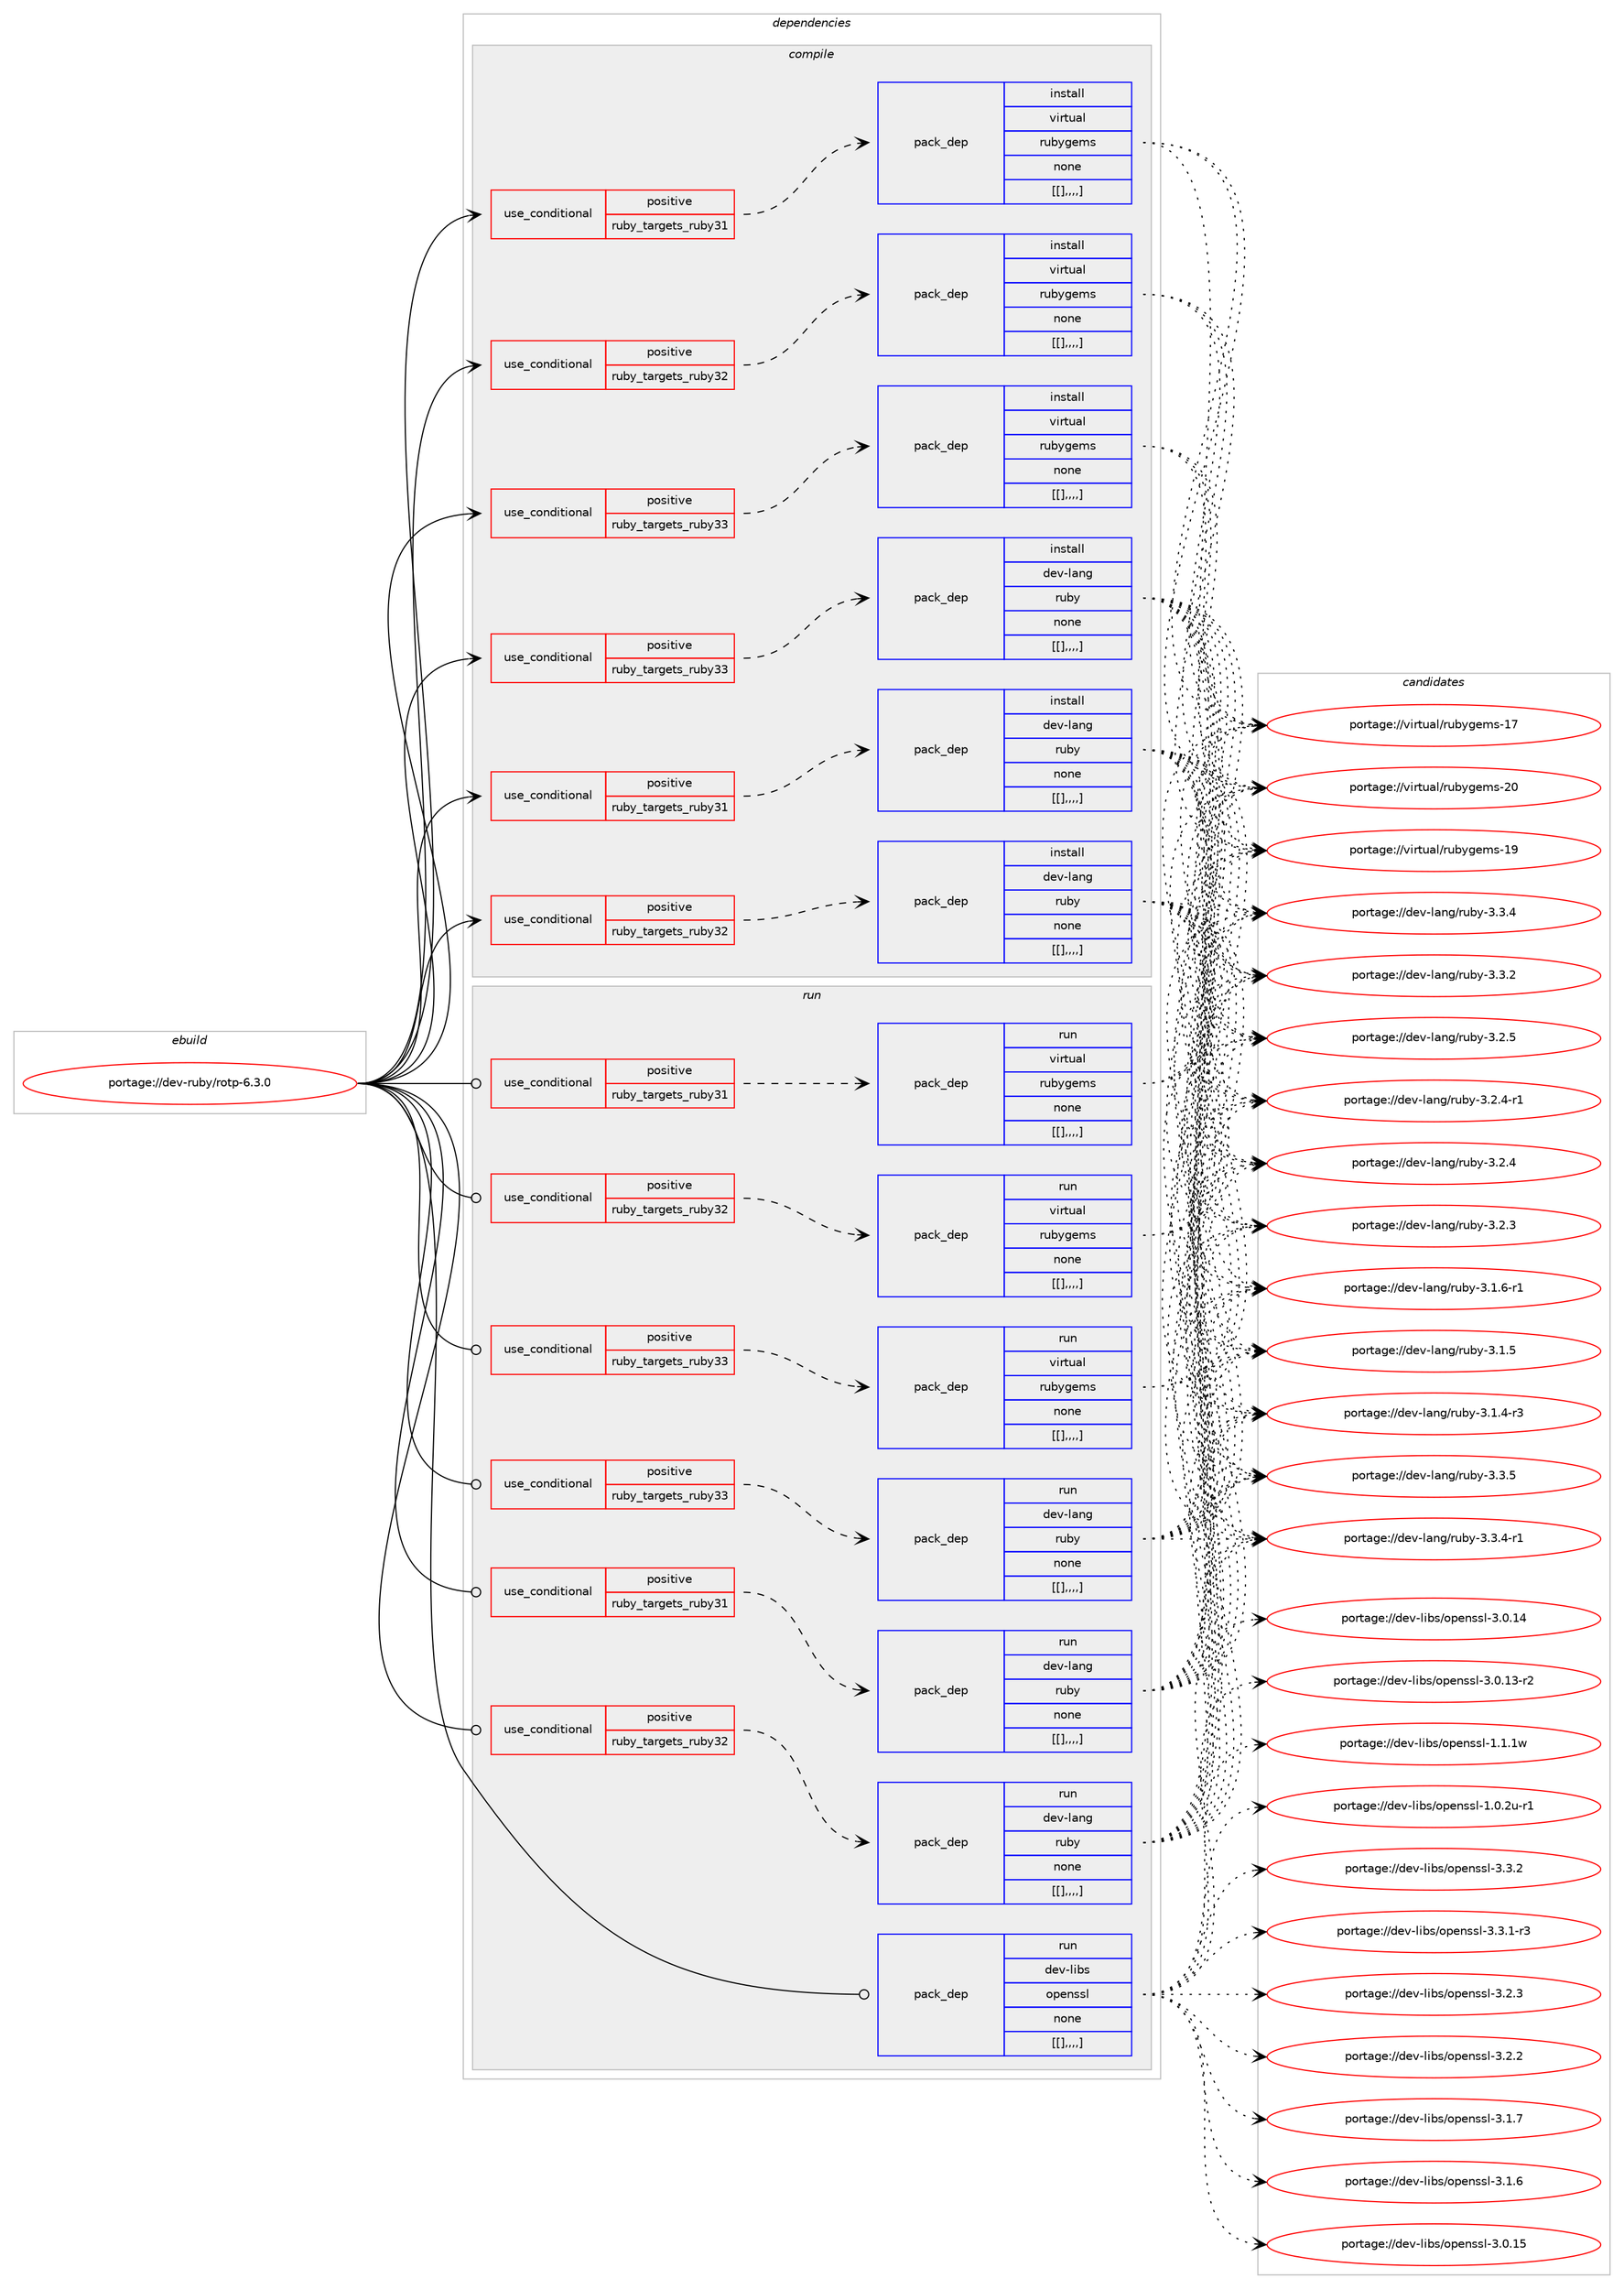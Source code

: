 digraph prolog {

# *************
# Graph options
# *************

newrank=true;
concentrate=true;
compound=true;
graph [rankdir=LR,fontname=Helvetica,fontsize=10,ranksep=1.5];#, ranksep=2.5, nodesep=0.2];
edge  [arrowhead=vee];
node  [fontname=Helvetica,fontsize=10];

# **********
# The ebuild
# **********

subgraph cluster_leftcol {
color=gray;
label=<<i>ebuild</i>>;
id [label="portage://dev-ruby/rotp-6.3.0", color=red, width=4, href="../dev-ruby/rotp-6.3.0.svg"];
}

# ****************
# The dependencies
# ****************

subgraph cluster_midcol {
color=gray;
label=<<i>dependencies</i>>;
subgraph cluster_compile {
fillcolor="#eeeeee";
style=filled;
label=<<i>compile</i>>;
subgraph cond58839 {
dependency209945 [label=<<TABLE BORDER="0" CELLBORDER="1" CELLSPACING="0" CELLPADDING="4"><TR><TD ROWSPAN="3" CELLPADDING="10">use_conditional</TD></TR><TR><TD>positive</TD></TR><TR><TD>ruby_targets_ruby31</TD></TR></TABLE>>, shape=none, color=red];
subgraph pack149647 {
dependency209980 [label=<<TABLE BORDER="0" CELLBORDER="1" CELLSPACING="0" CELLPADDING="4" WIDTH="220"><TR><TD ROWSPAN="6" CELLPADDING="30">pack_dep</TD></TR><TR><TD WIDTH="110">install</TD></TR><TR><TD>dev-lang</TD></TR><TR><TD>ruby</TD></TR><TR><TD>none</TD></TR><TR><TD>[[],,,,]</TD></TR></TABLE>>, shape=none, color=blue];
}
dependency209945:e -> dependency209980:w [weight=20,style="dashed",arrowhead="vee"];
}
id:e -> dependency209945:w [weight=20,style="solid",arrowhead="vee"];
subgraph cond58877 {
dependency210004 [label=<<TABLE BORDER="0" CELLBORDER="1" CELLSPACING="0" CELLPADDING="4"><TR><TD ROWSPAN="3" CELLPADDING="10">use_conditional</TD></TR><TR><TD>positive</TD></TR><TR><TD>ruby_targets_ruby31</TD></TR></TABLE>>, shape=none, color=red];
subgraph pack149676 {
dependency210071 [label=<<TABLE BORDER="0" CELLBORDER="1" CELLSPACING="0" CELLPADDING="4" WIDTH="220"><TR><TD ROWSPAN="6" CELLPADDING="30">pack_dep</TD></TR><TR><TD WIDTH="110">install</TD></TR><TR><TD>virtual</TD></TR><TR><TD>rubygems</TD></TR><TR><TD>none</TD></TR><TR><TD>[[],,,,]</TD></TR></TABLE>>, shape=none, color=blue];
}
dependency210004:e -> dependency210071:w [weight=20,style="dashed",arrowhead="vee"];
}
id:e -> dependency210004:w [weight=20,style="solid",arrowhead="vee"];
subgraph cond58914 {
dependency210176 [label=<<TABLE BORDER="0" CELLBORDER="1" CELLSPACING="0" CELLPADDING="4"><TR><TD ROWSPAN="3" CELLPADDING="10">use_conditional</TD></TR><TR><TD>positive</TD></TR><TR><TD>ruby_targets_ruby32</TD></TR></TABLE>>, shape=none, color=red];
subgraph pack149777 {
dependency210209 [label=<<TABLE BORDER="0" CELLBORDER="1" CELLSPACING="0" CELLPADDING="4" WIDTH="220"><TR><TD ROWSPAN="6" CELLPADDING="30">pack_dep</TD></TR><TR><TD WIDTH="110">install</TD></TR><TR><TD>dev-lang</TD></TR><TR><TD>ruby</TD></TR><TR><TD>none</TD></TR><TR><TD>[[],,,,]</TD></TR></TABLE>>, shape=none, color=blue];
}
dependency210176:e -> dependency210209:w [weight=20,style="dashed",arrowhead="vee"];
}
id:e -> dependency210176:w [weight=20,style="solid",arrowhead="vee"];
subgraph cond58982 {
dependency210240 [label=<<TABLE BORDER="0" CELLBORDER="1" CELLSPACING="0" CELLPADDING="4"><TR><TD ROWSPAN="3" CELLPADDING="10">use_conditional</TD></TR><TR><TD>positive</TD></TR><TR><TD>ruby_targets_ruby32</TD></TR></TABLE>>, shape=none, color=red];
subgraph pack149795 {
dependency210253 [label=<<TABLE BORDER="0" CELLBORDER="1" CELLSPACING="0" CELLPADDING="4" WIDTH="220"><TR><TD ROWSPAN="6" CELLPADDING="30">pack_dep</TD></TR><TR><TD WIDTH="110">install</TD></TR><TR><TD>virtual</TD></TR><TR><TD>rubygems</TD></TR><TR><TD>none</TD></TR><TR><TD>[[],,,,]</TD></TR></TABLE>>, shape=none, color=blue];
}
dependency210240:e -> dependency210253:w [weight=20,style="dashed",arrowhead="vee"];
}
id:e -> dependency210240:w [weight=20,style="solid",arrowhead="vee"];
subgraph cond59009 {
dependency210274 [label=<<TABLE BORDER="0" CELLBORDER="1" CELLSPACING="0" CELLPADDING="4"><TR><TD ROWSPAN="3" CELLPADDING="10">use_conditional</TD></TR><TR><TD>positive</TD></TR><TR><TD>ruby_targets_ruby33</TD></TR></TABLE>>, shape=none, color=red];
subgraph pack149817 {
dependency210277 [label=<<TABLE BORDER="0" CELLBORDER="1" CELLSPACING="0" CELLPADDING="4" WIDTH="220"><TR><TD ROWSPAN="6" CELLPADDING="30">pack_dep</TD></TR><TR><TD WIDTH="110">install</TD></TR><TR><TD>dev-lang</TD></TR><TR><TD>ruby</TD></TR><TR><TD>none</TD></TR><TR><TD>[[],,,,]</TD></TR></TABLE>>, shape=none, color=blue];
}
dependency210274:e -> dependency210277:w [weight=20,style="dashed",arrowhead="vee"];
}
id:e -> dependency210274:w [weight=20,style="solid",arrowhead="vee"];
subgraph cond59014 {
dependency210343 [label=<<TABLE BORDER="0" CELLBORDER="1" CELLSPACING="0" CELLPADDING="4"><TR><TD ROWSPAN="3" CELLPADDING="10">use_conditional</TD></TR><TR><TD>positive</TD></TR><TR><TD>ruby_targets_ruby33</TD></TR></TABLE>>, shape=none, color=red];
subgraph pack149895 {
dependency210433 [label=<<TABLE BORDER="0" CELLBORDER="1" CELLSPACING="0" CELLPADDING="4" WIDTH="220"><TR><TD ROWSPAN="6" CELLPADDING="30">pack_dep</TD></TR><TR><TD WIDTH="110">install</TD></TR><TR><TD>virtual</TD></TR><TR><TD>rubygems</TD></TR><TR><TD>none</TD></TR><TR><TD>[[],,,,]</TD></TR></TABLE>>, shape=none, color=blue];
}
dependency210343:e -> dependency210433:w [weight=20,style="dashed",arrowhead="vee"];
}
id:e -> dependency210343:w [weight=20,style="solid",arrowhead="vee"];
}
subgraph cluster_compileandrun {
fillcolor="#eeeeee";
style=filled;
label=<<i>compile and run</i>>;
}
subgraph cluster_run {
fillcolor="#eeeeee";
style=filled;
label=<<i>run</i>>;
subgraph cond59092 {
dependency210456 [label=<<TABLE BORDER="0" CELLBORDER="1" CELLSPACING="0" CELLPADDING="4"><TR><TD ROWSPAN="3" CELLPADDING="10">use_conditional</TD></TR><TR><TD>positive</TD></TR><TR><TD>ruby_targets_ruby31</TD></TR></TABLE>>, shape=none, color=red];
subgraph pack149908 {
dependency210471 [label=<<TABLE BORDER="0" CELLBORDER="1" CELLSPACING="0" CELLPADDING="4" WIDTH="220"><TR><TD ROWSPAN="6" CELLPADDING="30">pack_dep</TD></TR><TR><TD WIDTH="110">run</TD></TR><TR><TD>dev-lang</TD></TR><TR><TD>ruby</TD></TR><TR><TD>none</TD></TR><TR><TD>[[],,,,]</TD></TR></TABLE>>, shape=none, color=blue];
}
dependency210456:e -> dependency210471:w [weight=20,style="dashed",arrowhead="vee"];
}
id:e -> dependency210456:w [weight=20,style="solid",arrowhead="odot"];
subgraph cond59101 {
dependency210479 [label=<<TABLE BORDER="0" CELLBORDER="1" CELLSPACING="0" CELLPADDING="4"><TR><TD ROWSPAN="3" CELLPADDING="10">use_conditional</TD></TR><TR><TD>positive</TD></TR><TR><TD>ruby_targets_ruby31</TD></TR></TABLE>>, shape=none, color=red];
subgraph pack149925 {
dependency210481 [label=<<TABLE BORDER="0" CELLBORDER="1" CELLSPACING="0" CELLPADDING="4" WIDTH="220"><TR><TD ROWSPAN="6" CELLPADDING="30">pack_dep</TD></TR><TR><TD WIDTH="110">run</TD></TR><TR><TD>virtual</TD></TR><TR><TD>rubygems</TD></TR><TR><TD>none</TD></TR><TR><TD>[[],,,,]</TD></TR></TABLE>>, shape=none, color=blue];
}
dependency210479:e -> dependency210481:w [weight=20,style="dashed",arrowhead="vee"];
}
id:e -> dependency210479:w [weight=20,style="solid",arrowhead="odot"];
subgraph cond59106 {
dependency210484 [label=<<TABLE BORDER="0" CELLBORDER="1" CELLSPACING="0" CELLPADDING="4"><TR><TD ROWSPAN="3" CELLPADDING="10">use_conditional</TD></TR><TR><TD>positive</TD></TR><TR><TD>ruby_targets_ruby32</TD></TR></TABLE>>, shape=none, color=red];
subgraph pack149928 {
dependency210488 [label=<<TABLE BORDER="0" CELLBORDER="1" CELLSPACING="0" CELLPADDING="4" WIDTH="220"><TR><TD ROWSPAN="6" CELLPADDING="30">pack_dep</TD></TR><TR><TD WIDTH="110">run</TD></TR><TR><TD>dev-lang</TD></TR><TR><TD>ruby</TD></TR><TR><TD>none</TD></TR><TR><TD>[[],,,,]</TD></TR></TABLE>>, shape=none, color=blue];
}
dependency210484:e -> dependency210488:w [weight=20,style="dashed",arrowhead="vee"];
}
id:e -> dependency210484:w [weight=20,style="solid",arrowhead="odot"];
subgraph cond59130 {
dependency210563 [label=<<TABLE BORDER="0" CELLBORDER="1" CELLSPACING="0" CELLPADDING="4"><TR><TD ROWSPAN="3" CELLPADDING="10">use_conditional</TD></TR><TR><TD>positive</TD></TR><TR><TD>ruby_targets_ruby32</TD></TR></TABLE>>, shape=none, color=red];
subgraph pack149981 {
dependency210620 [label=<<TABLE BORDER="0" CELLBORDER="1" CELLSPACING="0" CELLPADDING="4" WIDTH="220"><TR><TD ROWSPAN="6" CELLPADDING="30">pack_dep</TD></TR><TR><TD WIDTH="110">run</TD></TR><TR><TD>virtual</TD></TR><TR><TD>rubygems</TD></TR><TR><TD>none</TD></TR><TR><TD>[[],,,,]</TD></TR></TABLE>>, shape=none, color=blue];
}
dependency210563:e -> dependency210620:w [weight=20,style="dashed",arrowhead="vee"];
}
id:e -> dependency210563:w [weight=20,style="solid",arrowhead="odot"];
subgraph cond59184 {
dependency210656 [label=<<TABLE BORDER="0" CELLBORDER="1" CELLSPACING="0" CELLPADDING="4"><TR><TD ROWSPAN="3" CELLPADDING="10">use_conditional</TD></TR><TR><TD>positive</TD></TR><TR><TD>ruby_targets_ruby33</TD></TR></TABLE>>, shape=none, color=red];
subgraph pack150028 {
dependency210695 [label=<<TABLE BORDER="0" CELLBORDER="1" CELLSPACING="0" CELLPADDING="4" WIDTH="220"><TR><TD ROWSPAN="6" CELLPADDING="30">pack_dep</TD></TR><TR><TD WIDTH="110">run</TD></TR><TR><TD>dev-lang</TD></TR><TR><TD>ruby</TD></TR><TR><TD>none</TD></TR><TR><TD>[[],,,,]</TD></TR></TABLE>>, shape=none, color=blue];
}
dependency210656:e -> dependency210695:w [weight=20,style="dashed",arrowhead="vee"];
}
id:e -> dependency210656:w [weight=20,style="solid",arrowhead="odot"];
subgraph cond59214 {
dependency210725 [label=<<TABLE BORDER="0" CELLBORDER="1" CELLSPACING="0" CELLPADDING="4"><TR><TD ROWSPAN="3" CELLPADDING="10">use_conditional</TD></TR><TR><TD>positive</TD></TR><TR><TD>ruby_targets_ruby33</TD></TR></TABLE>>, shape=none, color=red];
subgraph pack150050 {
dependency210728 [label=<<TABLE BORDER="0" CELLBORDER="1" CELLSPACING="0" CELLPADDING="4" WIDTH="220"><TR><TD ROWSPAN="6" CELLPADDING="30">pack_dep</TD></TR><TR><TD WIDTH="110">run</TD></TR><TR><TD>virtual</TD></TR><TR><TD>rubygems</TD></TR><TR><TD>none</TD></TR><TR><TD>[[],,,,]</TD></TR></TABLE>>, shape=none, color=blue];
}
dependency210725:e -> dependency210728:w [weight=20,style="dashed",arrowhead="vee"];
}
id:e -> dependency210725:w [weight=20,style="solid",arrowhead="odot"];
subgraph pack150052 {
dependency210765 [label=<<TABLE BORDER="0" CELLBORDER="1" CELLSPACING="0" CELLPADDING="4" WIDTH="220"><TR><TD ROWSPAN="6" CELLPADDING="30">pack_dep</TD></TR><TR><TD WIDTH="110">run</TD></TR><TR><TD>dev-libs</TD></TR><TR><TD>openssl</TD></TR><TR><TD>none</TD></TR><TR><TD>[[],,,,]</TD></TR></TABLE>>, shape=none, color=blue];
}
id:e -> dependency210765:w [weight=20,style="solid",arrowhead="odot"];
}
}

# **************
# The candidates
# **************

subgraph cluster_choices {
rank=same;
color=gray;
label=<<i>candidates</i>>;

subgraph choice149661 {
color=black;
nodesep=1;
choice10010111845108971101034711411798121455146514653 [label="portage://dev-lang/ruby-3.3.5", color=red, width=4,href="../dev-lang/ruby-3.3.5.svg"];
choice100101118451089711010347114117981214551465146524511449 [label="portage://dev-lang/ruby-3.3.4-r1", color=red, width=4,href="../dev-lang/ruby-3.3.4-r1.svg"];
choice10010111845108971101034711411798121455146514652 [label="portage://dev-lang/ruby-3.3.4", color=red, width=4,href="../dev-lang/ruby-3.3.4.svg"];
choice10010111845108971101034711411798121455146514650 [label="portage://dev-lang/ruby-3.3.2", color=red, width=4,href="../dev-lang/ruby-3.3.2.svg"];
choice10010111845108971101034711411798121455146504653 [label="portage://dev-lang/ruby-3.2.5", color=red, width=4,href="../dev-lang/ruby-3.2.5.svg"];
choice100101118451089711010347114117981214551465046524511449 [label="portage://dev-lang/ruby-3.2.4-r1", color=red, width=4,href="../dev-lang/ruby-3.2.4-r1.svg"];
choice10010111845108971101034711411798121455146504652 [label="portage://dev-lang/ruby-3.2.4", color=red, width=4,href="../dev-lang/ruby-3.2.4.svg"];
choice10010111845108971101034711411798121455146504651 [label="portage://dev-lang/ruby-3.2.3", color=red, width=4,href="../dev-lang/ruby-3.2.3.svg"];
choice100101118451089711010347114117981214551464946544511449 [label="portage://dev-lang/ruby-3.1.6-r1", color=red, width=4,href="../dev-lang/ruby-3.1.6-r1.svg"];
choice10010111845108971101034711411798121455146494653 [label="portage://dev-lang/ruby-3.1.5", color=red, width=4,href="../dev-lang/ruby-3.1.5.svg"];
choice100101118451089711010347114117981214551464946524511451 [label="portage://dev-lang/ruby-3.1.4-r3", color=red, width=4,href="../dev-lang/ruby-3.1.4-r3.svg"];
dependency209980:e -> choice10010111845108971101034711411798121455146514653:w [style=dotted,weight="100"];
dependency209980:e -> choice100101118451089711010347114117981214551465146524511449:w [style=dotted,weight="100"];
dependency209980:e -> choice10010111845108971101034711411798121455146514652:w [style=dotted,weight="100"];
dependency209980:e -> choice10010111845108971101034711411798121455146514650:w [style=dotted,weight="100"];
dependency209980:e -> choice10010111845108971101034711411798121455146504653:w [style=dotted,weight="100"];
dependency209980:e -> choice100101118451089711010347114117981214551465046524511449:w [style=dotted,weight="100"];
dependency209980:e -> choice10010111845108971101034711411798121455146504652:w [style=dotted,weight="100"];
dependency209980:e -> choice10010111845108971101034711411798121455146504651:w [style=dotted,weight="100"];
dependency209980:e -> choice100101118451089711010347114117981214551464946544511449:w [style=dotted,weight="100"];
dependency209980:e -> choice10010111845108971101034711411798121455146494653:w [style=dotted,weight="100"];
dependency209980:e -> choice100101118451089711010347114117981214551464946524511451:w [style=dotted,weight="100"];
}
subgraph choice149668 {
color=black;
nodesep=1;
choice118105114116117971084711411798121103101109115455048 [label="portage://virtual/rubygems-20", color=red, width=4,href="../virtual/rubygems-20.svg"];
choice118105114116117971084711411798121103101109115454957 [label="portage://virtual/rubygems-19", color=red, width=4,href="../virtual/rubygems-19.svg"];
choice118105114116117971084711411798121103101109115454955 [label="portage://virtual/rubygems-17", color=red, width=4,href="../virtual/rubygems-17.svg"];
dependency210071:e -> choice118105114116117971084711411798121103101109115455048:w [style=dotted,weight="100"];
dependency210071:e -> choice118105114116117971084711411798121103101109115454957:w [style=dotted,weight="100"];
dependency210071:e -> choice118105114116117971084711411798121103101109115454955:w [style=dotted,weight="100"];
}
subgraph choice149670 {
color=black;
nodesep=1;
choice10010111845108971101034711411798121455146514653 [label="portage://dev-lang/ruby-3.3.5", color=red, width=4,href="../dev-lang/ruby-3.3.5.svg"];
choice100101118451089711010347114117981214551465146524511449 [label="portage://dev-lang/ruby-3.3.4-r1", color=red, width=4,href="../dev-lang/ruby-3.3.4-r1.svg"];
choice10010111845108971101034711411798121455146514652 [label="portage://dev-lang/ruby-3.3.4", color=red, width=4,href="../dev-lang/ruby-3.3.4.svg"];
choice10010111845108971101034711411798121455146514650 [label="portage://dev-lang/ruby-3.3.2", color=red, width=4,href="../dev-lang/ruby-3.3.2.svg"];
choice10010111845108971101034711411798121455146504653 [label="portage://dev-lang/ruby-3.2.5", color=red, width=4,href="../dev-lang/ruby-3.2.5.svg"];
choice100101118451089711010347114117981214551465046524511449 [label="portage://dev-lang/ruby-3.2.4-r1", color=red, width=4,href="../dev-lang/ruby-3.2.4-r1.svg"];
choice10010111845108971101034711411798121455146504652 [label="portage://dev-lang/ruby-3.2.4", color=red, width=4,href="../dev-lang/ruby-3.2.4.svg"];
choice10010111845108971101034711411798121455146504651 [label="portage://dev-lang/ruby-3.2.3", color=red, width=4,href="../dev-lang/ruby-3.2.3.svg"];
choice100101118451089711010347114117981214551464946544511449 [label="portage://dev-lang/ruby-3.1.6-r1", color=red, width=4,href="../dev-lang/ruby-3.1.6-r1.svg"];
choice10010111845108971101034711411798121455146494653 [label="portage://dev-lang/ruby-3.1.5", color=red, width=4,href="../dev-lang/ruby-3.1.5.svg"];
choice100101118451089711010347114117981214551464946524511451 [label="portage://dev-lang/ruby-3.1.4-r3", color=red, width=4,href="../dev-lang/ruby-3.1.4-r3.svg"];
dependency210209:e -> choice10010111845108971101034711411798121455146514653:w [style=dotted,weight="100"];
dependency210209:e -> choice100101118451089711010347114117981214551465146524511449:w [style=dotted,weight="100"];
dependency210209:e -> choice10010111845108971101034711411798121455146514652:w [style=dotted,weight="100"];
dependency210209:e -> choice10010111845108971101034711411798121455146514650:w [style=dotted,weight="100"];
dependency210209:e -> choice10010111845108971101034711411798121455146504653:w [style=dotted,weight="100"];
dependency210209:e -> choice100101118451089711010347114117981214551465046524511449:w [style=dotted,weight="100"];
dependency210209:e -> choice10010111845108971101034711411798121455146504652:w [style=dotted,weight="100"];
dependency210209:e -> choice10010111845108971101034711411798121455146504651:w [style=dotted,weight="100"];
dependency210209:e -> choice100101118451089711010347114117981214551464946544511449:w [style=dotted,weight="100"];
dependency210209:e -> choice10010111845108971101034711411798121455146494653:w [style=dotted,weight="100"];
dependency210209:e -> choice100101118451089711010347114117981214551464946524511451:w [style=dotted,weight="100"];
}
subgraph choice149674 {
color=black;
nodesep=1;
choice118105114116117971084711411798121103101109115455048 [label="portage://virtual/rubygems-20", color=red, width=4,href="../virtual/rubygems-20.svg"];
choice118105114116117971084711411798121103101109115454957 [label="portage://virtual/rubygems-19", color=red, width=4,href="../virtual/rubygems-19.svg"];
choice118105114116117971084711411798121103101109115454955 [label="portage://virtual/rubygems-17", color=red, width=4,href="../virtual/rubygems-17.svg"];
dependency210253:e -> choice118105114116117971084711411798121103101109115455048:w [style=dotted,weight="100"];
dependency210253:e -> choice118105114116117971084711411798121103101109115454957:w [style=dotted,weight="100"];
dependency210253:e -> choice118105114116117971084711411798121103101109115454955:w [style=dotted,weight="100"];
}
subgraph choice149692 {
color=black;
nodesep=1;
choice10010111845108971101034711411798121455146514653 [label="portage://dev-lang/ruby-3.3.5", color=red, width=4,href="../dev-lang/ruby-3.3.5.svg"];
choice100101118451089711010347114117981214551465146524511449 [label="portage://dev-lang/ruby-3.3.4-r1", color=red, width=4,href="../dev-lang/ruby-3.3.4-r1.svg"];
choice10010111845108971101034711411798121455146514652 [label="portage://dev-lang/ruby-3.3.4", color=red, width=4,href="../dev-lang/ruby-3.3.4.svg"];
choice10010111845108971101034711411798121455146514650 [label="portage://dev-lang/ruby-3.3.2", color=red, width=4,href="../dev-lang/ruby-3.3.2.svg"];
choice10010111845108971101034711411798121455146504653 [label="portage://dev-lang/ruby-3.2.5", color=red, width=4,href="../dev-lang/ruby-3.2.5.svg"];
choice100101118451089711010347114117981214551465046524511449 [label="portage://dev-lang/ruby-3.2.4-r1", color=red, width=4,href="../dev-lang/ruby-3.2.4-r1.svg"];
choice10010111845108971101034711411798121455146504652 [label="portage://dev-lang/ruby-3.2.4", color=red, width=4,href="../dev-lang/ruby-3.2.4.svg"];
choice10010111845108971101034711411798121455146504651 [label="portage://dev-lang/ruby-3.2.3", color=red, width=4,href="../dev-lang/ruby-3.2.3.svg"];
choice100101118451089711010347114117981214551464946544511449 [label="portage://dev-lang/ruby-3.1.6-r1", color=red, width=4,href="../dev-lang/ruby-3.1.6-r1.svg"];
choice10010111845108971101034711411798121455146494653 [label="portage://dev-lang/ruby-3.1.5", color=red, width=4,href="../dev-lang/ruby-3.1.5.svg"];
choice100101118451089711010347114117981214551464946524511451 [label="portage://dev-lang/ruby-3.1.4-r3", color=red, width=4,href="../dev-lang/ruby-3.1.4-r3.svg"];
dependency210277:e -> choice10010111845108971101034711411798121455146514653:w [style=dotted,weight="100"];
dependency210277:e -> choice100101118451089711010347114117981214551465146524511449:w [style=dotted,weight="100"];
dependency210277:e -> choice10010111845108971101034711411798121455146514652:w [style=dotted,weight="100"];
dependency210277:e -> choice10010111845108971101034711411798121455146514650:w [style=dotted,weight="100"];
dependency210277:e -> choice10010111845108971101034711411798121455146504653:w [style=dotted,weight="100"];
dependency210277:e -> choice100101118451089711010347114117981214551465046524511449:w [style=dotted,weight="100"];
dependency210277:e -> choice10010111845108971101034711411798121455146504652:w [style=dotted,weight="100"];
dependency210277:e -> choice10010111845108971101034711411798121455146504651:w [style=dotted,weight="100"];
dependency210277:e -> choice100101118451089711010347114117981214551464946544511449:w [style=dotted,weight="100"];
dependency210277:e -> choice10010111845108971101034711411798121455146494653:w [style=dotted,weight="100"];
dependency210277:e -> choice100101118451089711010347114117981214551464946524511451:w [style=dotted,weight="100"];
}
subgraph choice149704 {
color=black;
nodesep=1;
choice118105114116117971084711411798121103101109115455048 [label="portage://virtual/rubygems-20", color=red, width=4,href="../virtual/rubygems-20.svg"];
choice118105114116117971084711411798121103101109115454957 [label="portage://virtual/rubygems-19", color=red, width=4,href="../virtual/rubygems-19.svg"];
choice118105114116117971084711411798121103101109115454955 [label="portage://virtual/rubygems-17", color=red, width=4,href="../virtual/rubygems-17.svg"];
dependency210433:e -> choice118105114116117971084711411798121103101109115455048:w [style=dotted,weight="100"];
dependency210433:e -> choice118105114116117971084711411798121103101109115454957:w [style=dotted,weight="100"];
dependency210433:e -> choice118105114116117971084711411798121103101109115454955:w [style=dotted,weight="100"];
}
subgraph choice149706 {
color=black;
nodesep=1;
choice10010111845108971101034711411798121455146514653 [label="portage://dev-lang/ruby-3.3.5", color=red, width=4,href="../dev-lang/ruby-3.3.5.svg"];
choice100101118451089711010347114117981214551465146524511449 [label="portage://dev-lang/ruby-3.3.4-r1", color=red, width=4,href="../dev-lang/ruby-3.3.4-r1.svg"];
choice10010111845108971101034711411798121455146514652 [label="portage://dev-lang/ruby-3.3.4", color=red, width=4,href="../dev-lang/ruby-3.3.4.svg"];
choice10010111845108971101034711411798121455146514650 [label="portage://dev-lang/ruby-3.3.2", color=red, width=4,href="../dev-lang/ruby-3.3.2.svg"];
choice10010111845108971101034711411798121455146504653 [label="portage://dev-lang/ruby-3.2.5", color=red, width=4,href="../dev-lang/ruby-3.2.5.svg"];
choice100101118451089711010347114117981214551465046524511449 [label="portage://dev-lang/ruby-3.2.4-r1", color=red, width=4,href="../dev-lang/ruby-3.2.4-r1.svg"];
choice10010111845108971101034711411798121455146504652 [label="portage://dev-lang/ruby-3.2.4", color=red, width=4,href="../dev-lang/ruby-3.2.4.svg"];
choice10010111845108971101034711411798121455146504651 [label="portage://dev-lang/ruby-3.2.3", color=red, width=4,href="../dev-lang/ruby-3.2.3.svg"];
choice100101118451089711010347114117981214551464946544511449 [label="portage://dev-lang/ruby-3.1.6-r1", color=red, width=4,href="../dev-lang/ruby-3.1.6-r1.svg"];
choice10010111845108971101034711411798121455146494653 [label="portage://dev-lang/ruby-3.1.5", color=red, width=4,href="../dev-lang/ruby-3.1.5.svg"];
choice100101118451089711010347114117981214551464946524511451 [label="portage://dev-lang/ruby-3.1.4-r3", color=red, width=4,href="../dev-lang/ruby-3.1.4-r3.svg"];
dependency210471:e -> choice10010111845108971101034711411798121455146514653:w [style=dotted,weight="100"];
dependency210471:e -> choice100101118451089711010347114117981214551465146524511449:w [style=dotted,weight="100"];
dependency210471:e -> choice10010111845108971101034711411798121455146514652:w [style=dotted,weight="100"];
dependency210471:e -> choice10010111845108971101034711411798121455146514650:w [style=dotted,weight="100"];
dependency210471:e -> choice10010111845108971101034711411798121455146504653:w [style=dotted,weight="100"];
dependency210471:e -> choice100101118451089711010347114117981214551465046524511449:w [style=dotted,weight="100"];
dependency210471:e -> choice10010111845108971101034711411798121455146504652:w [style=dotted,weight="100"];
dependency210471:e -> choice10010111845108971101034711411798121455146504651:w [style=dotted,weight="100"];
dependency210471:e -> choice100101118451089711010347114117981214551464946544511449:w [style=dotted,weight="100"];
dependency210471:e -> choice10010111845108971101034711411798121455146494653:w [style=dotted,weight="100"];
dependency210471:e -> choice100101118451089711010347114117981214551464946524511451:w [style=dotted,weight="100"];
}
subgraph choice149731 {
color=black;
nodesep=1;
choice118105114116117971084711411798121103101109115455048 [label="portage://virtual/rubygems-20", color=red, width=4,href="../virtual/rubygems-20.svg"];
choice118105114116117971084711411798121103101109115454957 [label="portage://virtual/rubygems-19", color=red, width=4,href="../virtual/rubygems-19.svg"];
choice118105114116117971084711411798121103101109115454955 [label="portage://virtual/rubygems-17", color=red, width=4,href="../virtual/rubygems-17.svg"];
dependency210481:e -> choice118105114116117971084711411798121103101109115455048:w [style=dotted,weight="100"];
dependency210481:e -> choice118105114116117971084711411798121103101109115454957:w [style=dotted,weight="100"];
dependency210481:e -> choice118105114116117971084711411798121103101109115454955:w [style=dotted,weight="100"];
}
subgraph choice149735 {
color=black;
nodesep=1;
choice10010111845108971101034711411798121455146514653 [label="portage://dev-lang/ruby-3.3.5", color=red, width=4,href="../dev-lang/ruby-3.3.5.svg"];
choice100101118451089711010347114117981214551465146524511449 [label="portage://dev-lang/ruby-3.3.4-r1", color=red, width=4,href="../dev-lang/ruby-3.3.4-r1.svg"];
choice10010111845108971101034711411798121455146514652 [label="portage://dev-lang/ruby-3.3.4", color=red, width=4,href="../dev-lang/ruby-3.3.4.svg"];
choice10010111845108971101034711411798121455146514650 [label="portage://dev-lang/ruby-3.3.2", color=red, width=4,href="../dev-lang/ruby-3.3.2.svg"];
choice10010111845108971101034711411798121455146504653 [label="portage://dev-lang/ruby-3.2.5", color=red, width=4,href="../dev-lang/ruby-3.2.5.svg"];
choice100101118451089711010347114117981214551465046524511449 [label="portage://dev-lang/ruby-3.2.4-r1", color=red, width=4,href="../dev-lang/ruby-3.2.4-r1.svg"];
choice10010111845108971101034711411798121455146504652 [label="portage://dev-lang/ruby-3.2.4", color=red, width=4,href="../dev-lang/ruby-3.2.4.svg"];
choice10010111845108971101034711411798121455146504651 [label="portage://dev-lang/ruby-3.2.3", color=red, width=4,href="../dev-lang/ruby-3.2.3.svg"];
choice100101118451089711010347114117981214551464946544511449 [label="portage://dev-lang/ruby-3.1.6-r1", color=red, width=4,href="../dev-lang/ruby-3.1.6-r1.svg"];
choice10010111845108971101034711411798121455146494653 [label="portage://dev-lang/ruby-3.1.5", color=red, width=4,href="../dev-lang/ruby-3.1.5.svg"];
choice100101118451089711010347114117981214551464946524511451 [label="portage://dev-lang/ruby-3.1.4-r3", color=red, width=4,href="../dev-lang/ruby-3.1.4-r3.svg"];
dependency210488:e -> choice10010111845108971101034711411798121455146514653:w [style=dotted,weight="100"];
dependency210488:e -> choice100101118451089711010347114117981214551465146524511449:w [style=dotted,weight="100"];
dependency210488:e -> choice10010111845108971101034711411798121455146514652:w [style=dotted,weight="100"];
dependency210488:e -> choice10010111845108971101034711411798121455146514650:w [style=dotted,weight="100"];
dependency210488:e -> choice10010111845108971101034711411798121455146504653:w [style=dotted,weight="100"];
dependency210488:e -> choice100101118451089711010347114117981214551465046524511449:w [style=dotted,weight="100"];
dependency210488:e -> choice10010111845108971101034711411798121455146504652:w [style=dotted,weight="100"];
dependency210488:e -> choice10010111845108971101034711411798121455146504651:w [style=dotted,weight="100"];
dependency210488:e -> choice100101118451089711010347114117981214551464946544511449:w [style=dotted,weight="100"];
dependency210488:e -> choice10010111845108971101034711411798121455146494653:w [style=dotted,weight="100"];
dependency210488:e -> choice100101118451089711010347114117981214551464946524511451:w [style=dotted,weight="100"];
}
subgraph choice149762 {
color=black;
nodesep=1;
choice118105114116117971084711411798121103101109115455048 [label="portage://virtual/rubygems-20", color=red, width=4,href="../virtual/rubygems-20.svg"];
choice118105114116117971084711411798121103101109115454957 [label="portage://virtual/rubygems-19", color=red, width=4,href="../virtual/rubygems-19.svg"];
choice118105114116117971084711411798121103101109115454955 [label="portage://virtual/rubygems-17", color=red, width=4,href="../virtual/rubygems-17.svg"];
dependency210620:e -> choice118105114116117971084711411798121103101109115455048:w [style=dotted,weight="100"];
dependency210620:e -> choice118105114116117971084711411798121103101109115454957:w [style=dotted,weight="100"];
dependency210620:e -> choice118105114116117971084711411798121103101109115454955:w [style=dotted,weight="100"];
}
subgraph choice149766 {
color=black;
nodesep=1;
choice10010111845108971101034711411798121455146514653 [label="portage://dev-lang/ruby-3.3.5", color=red, width=4,href="../dev-lang/ruby-3.3.5.svg"];
choice100101118451089711010347114117981214551465146524511449 [label="portage://dev-lang/ruby-3.3.4-r1", color=red, width=4,href="../dev-lang/ruby-3.3.4-r1.svg"];
choice10010111845108971101034711411798121455146514652 [label="portage://dev-lang/ruby-3.3.4", color=red, width=4,href="../dev-lang/ruby-3.3.4.svg"];
choice10010111845108971101034711411798121455146514650 [label="portage://dev-lang/ruby-3.3.2", color=red, width=4,href="../dev-lang/ruby-3.3.2.svg"];
choice10010111845108971101034711411798121455146504653 [label="portage://dev-lang/ruby-3.2.5", color=red, width=4,href="../dev-lang/ruby-3.2.5.svg"];
choice100101118451089711010347114117981214551465046524511449 [label="portage://dev-lang/ruby-3.2.4-r1", color=red, width=4,href="../dev-lang/ruby-3.2.4-r1.svg"];
choice10010111845108971101034711411798121455146504652 [label="portage://dev-lang/ruby-3.2.4", color=red, width=4,href="../dev-lang/ruby-3.2.4.svg"];
choice10010111845108971101034711411798121455146504651 [label="portage://dev-lang/ruby-3.2.3", color=red, width=4,href="../dev-lang/ruby-3.2.3.svg"];
choice100101118451089711010347114117981214551464946544511449 [label="portage://dev-lang/ruby-3.1.6-r1", color=red, width=4,href="../dev-lang/ruby-3.1.6-r1.svg"];
choice10010111845108971101034711411798121455146494653 [label="portage://dev-lang/ruby-3.1.5", color=red, width=4,href="../dev-lang/ruby-3.1.5.svg"];
choice100101118451089711010347114117981214551464946524511451 [label="portage://dev-lang/ruby-3.1.4-r3", color=red, width=4,href="../dev-lang/ruby-3.1.4-r3.svg"];
dependency210695:e -> choice10010111845108971101034711411798121455146514653:w [style=dotted,weight="100"];
dependency210695:e -> choice100101118451089711010347114117981214551465146524511449:w [style=dotted,weight="100"];
dependency210695:e -> choice10010111845108971101034711411798121455146514652:w [style=dotted,weight="100"];
dependency210695:e -> choice10010111845108971101034711411798121455146514650:w [style=dotted,weight="100"];
dependency210695:e -> choice10010111845108971101034711411798121455146504653:w [style=dotted,weight="100"];
dependency210695:e -> choice100101118451089711010347114117981214551465046524511449:w [style=dotted,weight="100"];
dependency210695:e -> choice10010111845108971101034711411798121455146504652:w [style=dotted,weight="100"];
dependency210695:e -> choice10010111845108971101034711411798121455146504651:w [style=dotted,weight="100"];
dependency210695:e -> choice100101118451089711010347114117981214551464946544511449:w [style=dotted,weight="100"];
dependency210695:e -> choice10010111845108971101034711411798121455146494653:w [style=dotted,weight="100"];
dependency210695:e -> choice100101118451089711010347114117981214551464946524511451:w [style=dotted,weight="100"];
}
subgraph choice149794 {
color=black;
nodesep=1;
choice118105114116117971084711411798121103101109115455048 [label="portage://virtual/rubygems-20", color=red, width=4,href="../virtual/rubygems-20.svg"];
choice118105114116117971084711411798121103101109115454957 [label="portage://virtual/rubygems-19", color=red, width=4,href="../virtual/rubygems-19.svg"];
choice118105114116117971084711411798121103101109115454955 [label="portage://virtual/rubygems-17", color=red, width=4,href="../virtual/rubygems-17.svg"];
dependency210728:e -> choice118105114116117971084711411798121103101109115455048:w [style=dotted,weight="100"];
dependency210728:e -> choice118105114116117971084711411798121103101109115454957:w [style=dotted,weight="100"];
dependency210728:e -> choice118105114116117971084711411798121103101109115454955:w [style=dotted,weight="100"];
}
subgraph choice149803 {
color=black;
nodesep=1;
choice100101118451081059811547111112101110115115108455146514650 [label="portage://dev-libs/openssl-3.3.2", color=red, width=4,href="../dev-libs/openssl-3.3.2.svg"];
choice1001011184510810598115471111121011101151151084551465146494511451 [label="portage://dev-libs/openssl-3.3.1-r3", color=red, width=4,href="../dev-libs/openssl-3.3.1-r3.svg"];
choice100101118451081059811547111112101110115115108455146504651 [label="portage://dev-libs/openssl-3.2.3", color=red, width=4,href="../dev-libs/openssl-3.2.3.svg"];
choice100101118451081059811547111112101110115115108455146504650 [label="portage://dev-libs/openssl-3.2.2", color=red, width=4,href="../dev-libs/openssl-3.2.2.svg"];
choice100101118451081059811547111112101110115115108455146494655 [label="portage://dev-libs/openssl-3.1.7", color=red, width=4,href="../dev-libs/openssl-3.1.7.svg"];
choice100101118451081059811547111112101110115115108455146494654 [label="portage://dev-libs/openssl-3.1.6", color=red, width=4,href="../dev-libs/openssl-3.1.6.svg"];
choice10010111845108105981154711111210111011511510845514648464953 [label="portage://dev-libs/openssl-3.0.15", color=red, width=4,href="../dev-libs/openssl-3.0.15.svg"];
choice10010111845108105981154711111210111011511510845514648464952 [label="portage://dev-libs/openssl-3.0.14", color=red, width=4,href="../dev-libs/openssl-3.0.14.svg"];
choice100101118451081059811547111112101110115115108455146484649514511450 [label="portage://dev-libs/openssl-3.0.13-r2", color=red, width=4,href="../dev-libs/openssl-3.0.13-r2.svg"];
choice100101118451081059811547111112101110115115108454946494649119 [label="portage://dev-libs/openssl-1.1.1w", color=red, width=4,href="../dev-libs/openssl-1.1.1w.svg"];
choice1001011184510810598115471111121011101151151084549464846501174511449 [label="portage://dev-libs/openssl-1.0.2u-r1", color=red, width=4,href="../dev-libs/openssl-1.0.2u-r1.svg"];
dependency210765:e -> choice100101118451081059811547111112101110115115108455146514650:w [style=dotted,weight="100"];
dependency210765:e -> choice1001011184510810598115471111121011101151151084551465146494511451:w [style=dotted,weight="100"];
dependency210765:e -> choice100101118451081059811547111112101110115115108455146504651:w [style=dotted,weight="100"];
dependency210765:e -> choice100101118451081059811547111112101110115115108455146504650:w [style=dotted,weight="100"];
dependency210765:e -> choice100101118451081059811547111112101110115115108455146494655:w [style=dotted,weight="100"];
dependency210765:e -> choice100101118451081059811547111112101110115115108455146494654:w [style=dotted,weight="100"];
dependency210765:e -> choice10010111845108105981154711111210111011511510845514648464953:w [style=dotted,weight="100"];
dependency210765:e -> choice10010111845108105981154711111210111011511510845514648464952:w [style=dotted,weight="100"];
dependency210765:e -> choice100101118451081059811547111112101110115115108455146484649514511450:w [style=dotted,weight="100"];
dependency210765:e -> choice100101118451081059811547111112101110115115108454946494649119:w [style=dotted,weight="100"];
dependency210765:e -> choice1001011184510810598115471111121011101151151084549464846501174511449:w [style=dotted,weight="100"];
}
}

}

